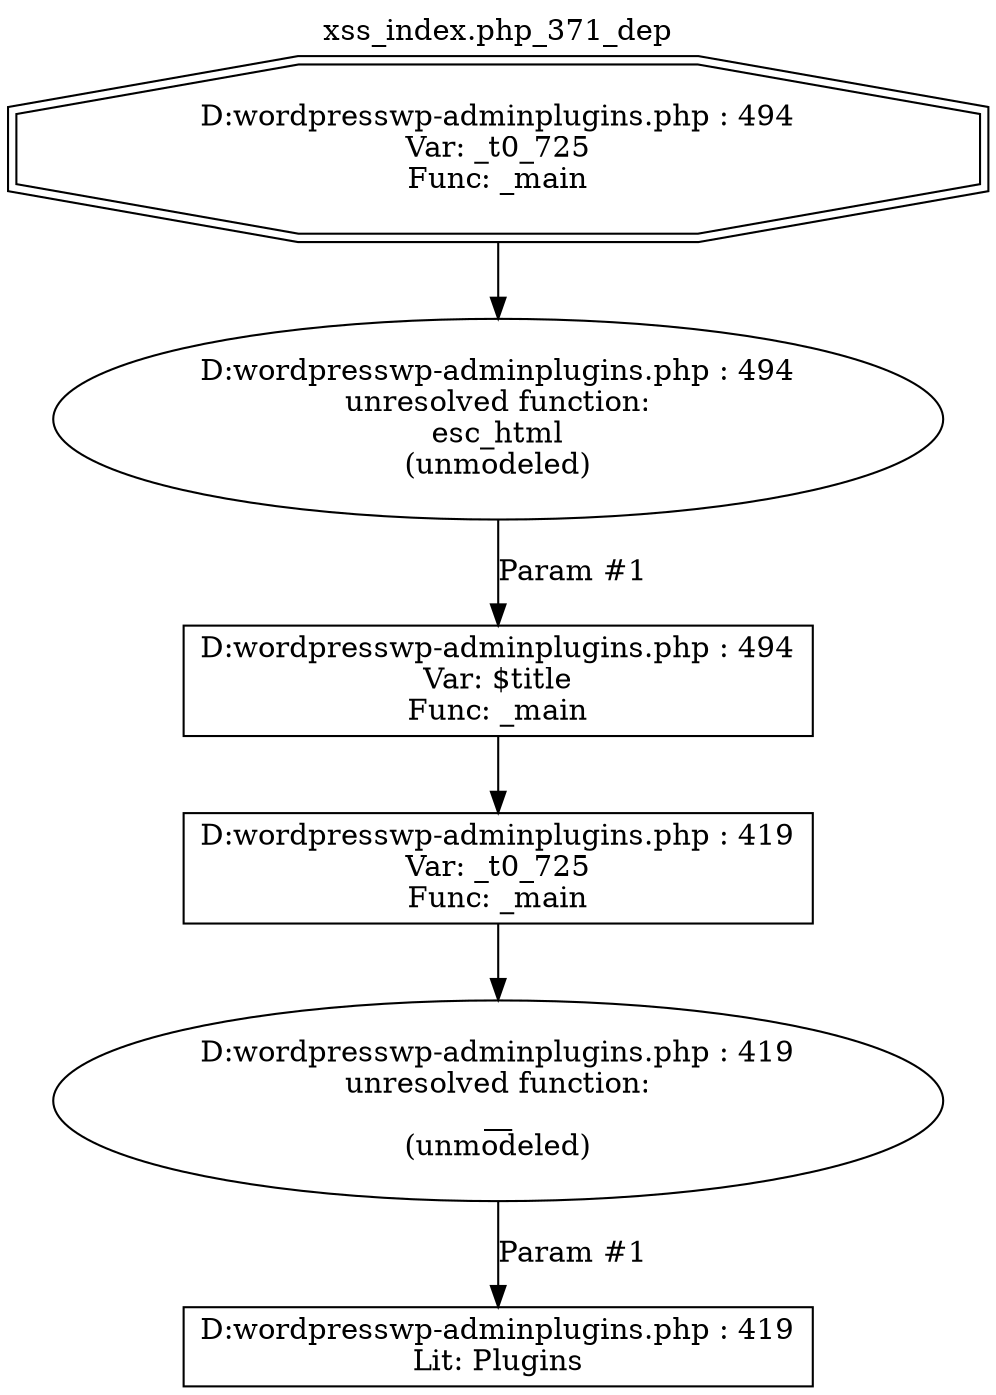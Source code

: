 digraph cfg {
  label="xss_index.php_371_dep";
  labelloc=t;
  n1 [shape=doubleoctagon, label="D:\wordpress\wp-admin\plugins.php : 494\nVar: _t0_725\nFunc: _main\n"];
  n2 [shape=ellipse, label="D:\wordpress\wp-admin\plugins.php : 494\nunresolved function:\nesc_html\n(unmodeled)\n"];
  n3 [shape=box, label="D:\wordpress\wp-admin\plugins.php : 494\nVar: $title\nFunc: _main\n"];
  n4 [shape=box, label="D:\wordpress\wp-admin\plugins.php : 419\nVar: _t0_725\nFunc: _main\n"];
  n5 [shape=ellipse, label="D:\wordpress\wp-admin\plugins.php : 419\nunresolved function:\n__\n(unmodeled)\n"];
  n6 [shape=box, label="D:\wordpress\wp-admin\plugins.php : 419\nLit: Plugins\n"];
  n1 -> n2;
  n4 -> n5;
  n5 -> n6[label="Param #1"];
  n3 -> n4;
  n2 -> n3[label="Param #1"];
}
